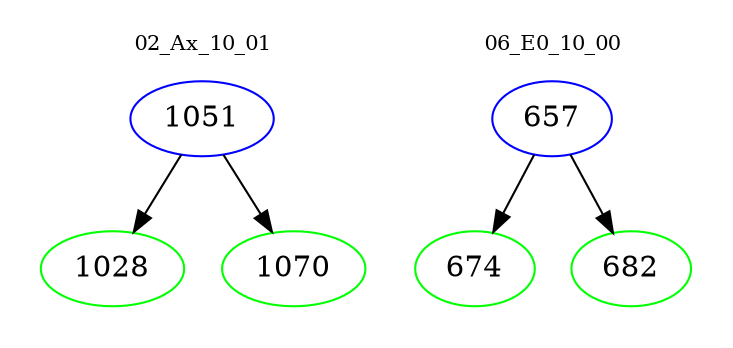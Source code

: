 digraph{
subgraph cluster_0 {
color = white
label = "02_Ax_10_01";
fontsize=10;
T0_1051 [label="1051", color="blue"]
T0_1051 -> T0_1028 [color="black"]
T0_1028 [label="1028", color="green"]
T0_1051 -> T0_1070 [color="black"]
T0_1070 [label="1070", color="green"]
}
subgraph cluster_1 {
color = white
label = "06_E0_10_00";
fontsize=10;
T1_657 [label="657", color="blue"]
T1_657 -> T1_674 [color="black"]
T1_674 [label="674", color="green"]
T1_657 -> T1_682 [color="black"]
T1_682 [label="682", color="green"]
}
}

